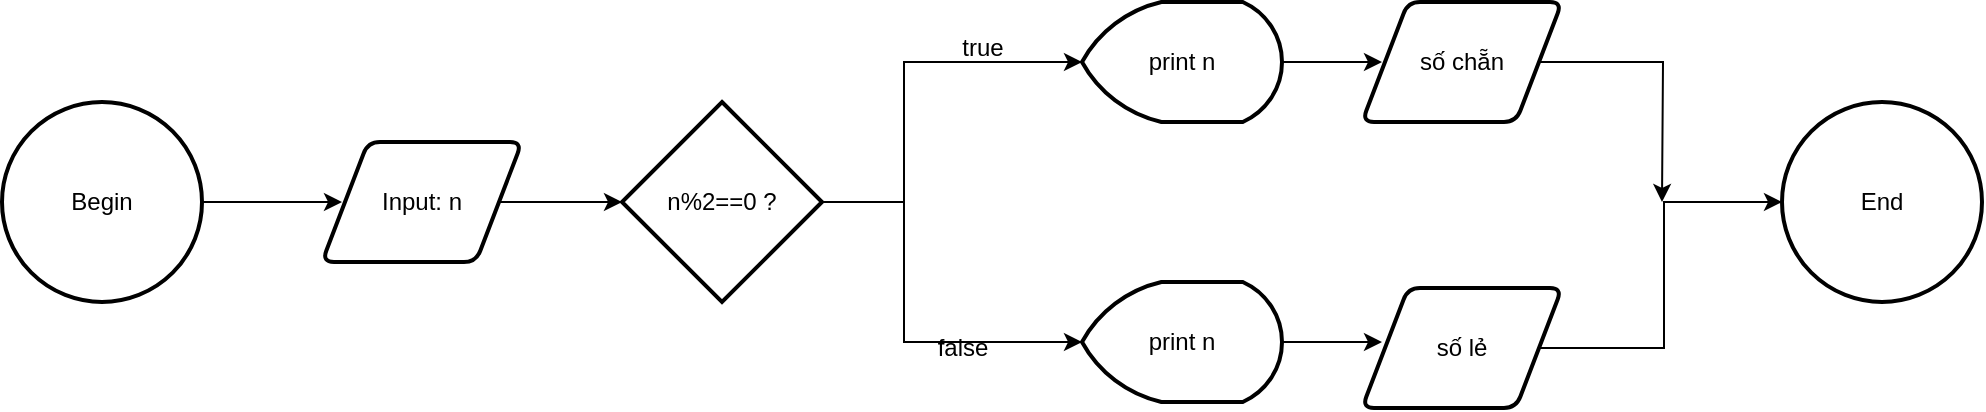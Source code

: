 <mxfile version="25.0.3">
  <diagram name="Page-1" id="siuCSYjen9QhlV1tdy_O">
    <mxGraphModel dx="1042" dy="565" grid="1" gridSize="10" guides="1" tooltips="1" connect="1" arrows="1" fold="1" page="1" pageScale="1" pageWidth="850" pageHeight="1100" math="0" shadow="0">
      <root>
        <mxCell id="0" />
        <mxCell id="1" parent="0" />
        <mxCell id="j_AlcUrz8LKUcyFfR64S-6" style="edgeStyle=orthogonalEdgeStyle;rounded=0;orthogonalLoop=1;jettySize=auto;html=1;" edge="1" parent="1" source="j_AlcUrz8LKUcyFfR64S-5">
          <mxGeometry relative="1" as="geometry">
            <mxPoint x="250" y="390" as="targetPoint" />
          </mxGeometry>
        </mxCell>
        <mxCell id="j_AlcUrz8LKUcyFfR64S-5" value="Begin" style="strokeWidth=2;html=1;shape=mxgraph.flowchart.start_2;whiteSpace=wrap;" vertex="1" parent="1">
          <mxGeometry x="80" y="340" width="100" height="100" as="geometry" />
        </mxCell>
        <mxCell id="j_AlcUrz8LKUcyFfR64S-7" value="Input: n" style="shape=parallelogram;html=1;strokeWidth=2;perimeter=parallelogramPerimeter;whiteSpace=wrap;rounded=1;arcSize=12;size=0.23;" vertex="1" parent="1">
          <mxGeometry x="240" y="360" width="100" height="60" as="geometry" />
        </mxCell>
        <mxCell id="j_AlcUrz8LKUcyFfR64S-11" style="edgeStyle=orthogonalEdgeStyle;rounded=0;orthogonalLoop=1;jettySize=auto;html=1;" edge="1" parent="1" source="j_AlcUrz8LKUcyFfR64S-8">
          <mxGeometry relative="1" as="geometry">
            <mxPoint x="620" y="320" as="targetPoint" />
            <Array as="points">
              <mxPoint x="531" y="390" />
            </Array>
          </mxGeometry>
        </mxCell>
        <mxCell id="j_AlcUrz8LKUcyFfR64S-12" style="edgeStyle=orthogonalEdgeStyle;rounded=0;orthogonalLoop=1;jettySize=auto;html=1;" edge="1" parent="1" source="j_AlcUrz8LKUcyFfR64S-8">
          <mxGeometry relative="1" as="geometry">
            <mxPoint x="620" y="460" as="targetPoint" />
            <Array as="points">
              <mxPoint x="531" y="390" />
              <mxPoint x="531" y="460" />
              <mxPoint x="620" y="460" />
            </Array>
          </mxGeometry>
        </mxCell>
        <mxCell id="j_AlcUrz8LKUcyFfR64S-8" value="n%2==0 ?" style="strokeWidth=2;html=1;shape=mxgraph.flowchart.decision;whiteSpace=wrap;" vertex="1" parent="1">
          <mxGeometry x="390" y="340" width="100" height="100" as="geometry" />
        </mxCell>
        <mxCell id="j_AlcUrz8LKUcyFfR64S-9" style="edgeStyle=orthogonalEdgeStyle;rounded=0;orthogonalLoop=1;jettySize=auto;html=1;entryX=0;entryY=0.5;entryDx=0;entryDy=0;entryPerimeter=0;" edge="1" parent="1" source="j_AlcUrz8LKUcyFfR64S-7" target="j_AlcUrz8LKUcyFfR64S-8">
          <mxGeometry relative="1" as="geometry" />
        </mxCell>
        <mxCell id="j_AlcUrz8LKUcyFfR64S-14" value="true" style="text;html=1;align=center;verticalAlign=middle;resizable=0;points=[];autosize=1;strokeColor=none;fillColor=none;" vertex="1" parent="1">
          <mxGeometry x="550" y="298" width="40" height="30" as="geometry" />
        </mxCell>
        <mxCell id="j_AlcUrz8LKUcyFfR64S-15" value="false" style="text;html=1;align=center;verticalAlign=middle;resizable=0;points=[];autosize=1;strokeColor=none;fillColor=none;" vertex="1" parent="1">
          <mxGeometry x="535" y="448" width="50" height="30" as="geometry" />
        </mxCell>
        <mxCell id="j_AlcUrz8LKUcyFfR64S-18" style="edgeStyle=orthogonalEdgeStyle;rounded=0;orthogonalLoop=1;jettySize=auto;html=1;" edge="1" parent="1" source="j_AlcUrz8LKUcyFfR64S-16">
          <mxGeometry relative="1" as="geometry">
            <mxPoint x="770" y="320" as="targetPoint" />
          </mxGeometry>
        </mxCell>
        <mxCell id="j_AlcUrz8LKUcyFfR64S-16" value="print n" style="strokeWidth=2;html=1;shape=mxgraph.flowchart.display;whiteSpace=wrap;" vertex="1" parent="1">
          <mxGeometry x="620" y="290" width="100" height="60" as="geometry" />
        </mxCell>
        <mxCell id="j_AlcUrz8LKUcyFfR64S-19" style="edgeStyle=orthogonalEdgeStyle;rounded=0;orthogonalLoop=1;jettySize=auto;html=1;" edge="1" parent="1" source="j_AlcUrz8LKUcyFfR64S-17">
          <mxGeometry relative="1" as="geometry">
            <mxPoint x="770" y="460" as="targetPoint" />
          </mxGeometry>
        </mxCell>
        <mxCell id="j_AlcUrz8LKUcyFfR64S-17" value="print n" style="strokeWidth=2;html=1;shape=mxgraph.flowchart.display;whiteSpace=wrap;" vertex="1" parent="1">
          <mxGeometry x="620" y="430" width="100" height="60" as="geometry" />
        </mxCell>
        <mxCell id="j_AlcUrz8LKUcyFfR64S-22" style="edgeStyle=orthogonalEdgeStyle;rounded=0;orthogonalLoop=1;jettySize=auto;html=1;exitX=1;exitY=0.5;exitDx=0;exitDy=0;" edge="1" parent="1" source="j_AlcUrz8LKUcyFfR64S-20">
          <mxGeometry relative="1" as="geometry">
            <mxPoint x="910" y="390" as="targetPoint" />
          </mxGeometry>
        </mxCell>
        <mxCell id="j_AlcUrz8LKUcyFfR64S-20" value="số chẵn" style="shape=parallelogram;html=1;strokeWidth=2;perimeter=parallelogramPerimeter;whiteSpace=wrap;rounded=1;arcSize=12;size=0.23;" vertex="1" parent="1">
          <mxGeometry x="760" y="290" width="100" height="60" as="geometry" />
        </mxCell>
        <mxCell id="j_AlcUrz8LKUcyFfR64S-23" style="edgeStyle=orthogonalEdgeStyle;rounded=0;orthogonalLoop=1;jettySize=auto;html=1;exitX=1;exitY=0.5;exitDx=0;exitDy=0;" edge="1" parent="1" source="j_AlcUrz8LKUcyFfR64S-21">
          <mxGeometry relative="1" as="geometry">
            <mxPoint x="970" y="390" as="targetPoint" />
            <Array as="points">
              <mxPoint x="911" y="463" />
            </Array>
          </mxGeometry>
        </mxCell>
        <mxCell id="j_AlcUrz8LKUcyFfR64S-21" value="số lẻ" style="shape=parallelogram;html=1;strokeWidth=2;perimeter=parallelogramPerimeter;whiteSpace=wrap;rounded=1;arcSize=12;size=0.23;" vertex="1" parent="1">
          <mxGeometry x="760" y="433" width="100" height="60" as="geometry" />
        </mxCell>
        <mxCell id="j_AlcUrz8LKUcyFfR64S-26" value="End" style="strokeWidth=2;html=1;shape=mxgraph.flowchart.start_2;whiteSpace=wrap;" vertex="1" parent="1">
          <mxGeometry x="970" y="340" width="100" height="100" as="geometry" />
        </mxCell>
      </root>
    </mxGraphModel>
  </diagram>
</mxfile>
